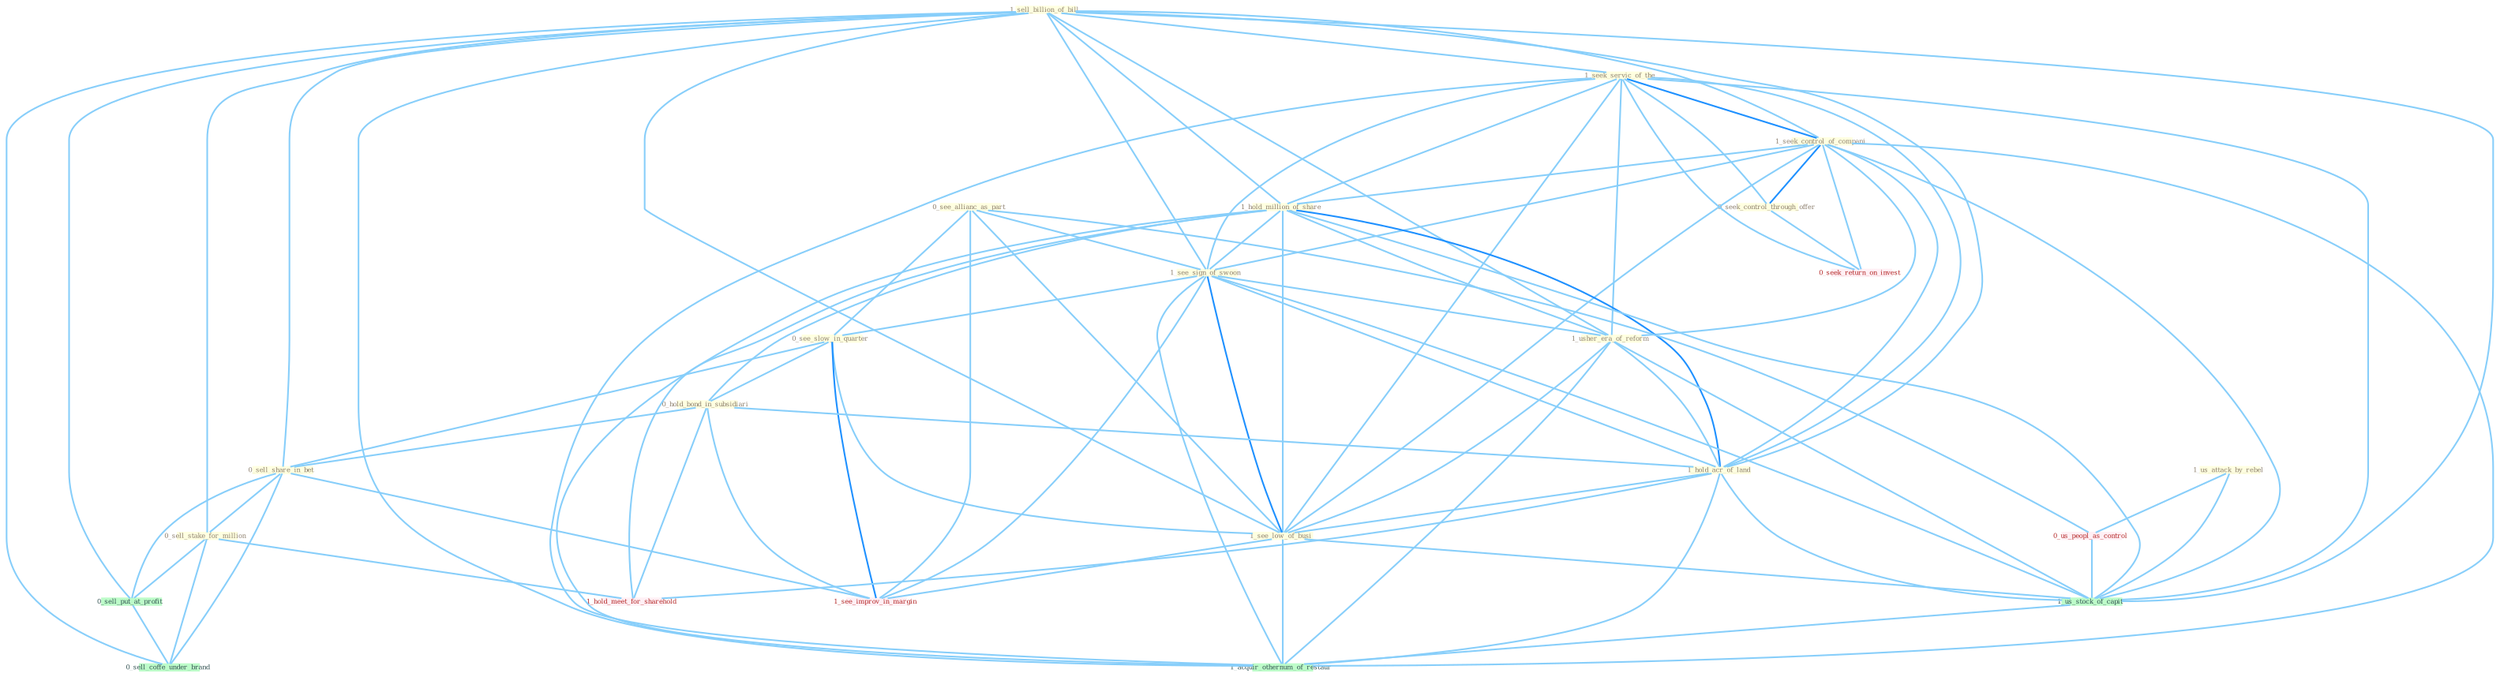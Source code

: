 Graph G{ 
    node
    [shape=polygon,style=filled,width=.5,height=.06,color="#BDFCC9",fixedsize=true,fontsize=4,
    fontcolor="#2f4f4f"];
    {node
    [color="#ffffe0", fontcolor="#8b7d6b"] "1_sell_billion_of_bill " "1_seek_servic_of_the " "1_seek_control_of_compani " "1_hold_million_of_share " "0_see_allianc_as_part " "1_us_attack_by_rebel " "1_see_sign_of_swoon " "1_usher_era_of_reform " "0_see_slow_in_quarter " "0_hold_bond_in_subsidiari " "1_hold_acr_of_land " "0_sell_share_in_bet " "0_seek_control_through_offer " "1_see_low_of_busi " "0_sell_stake_for_million "}
{node [color="#fff0f5", fontcolor="#b22222"] "0_us_peopl_as_control " "0_seek_return_on_invest " "1_see_improv_in_margin " "1_hold_meet_for_sharehold "}
edge [color="#B0E2FF"];

	"1_sell_billion_of_bill " -- "1_seek_servic_of_the " [w="1", color="#87cefa" ];
	"1_sell_billion_of_bill " -- "1_seek_control_of_compani " [w="1", color="#87cefa" ];
	"1_sell_billion_of_bill " -- "1_hold_million_of_share " [w="1", color="#87cefa" ];
	"1_sell_billion_of_bill " -- "1_see_sign_of_swoon " [w="1", color="#87cefa" ];
	"1_sell_billion_of_bill " -- "1_usher_era_of_reform " [w="1", color="#87cefa" ];
	"1_sell_billion_of_bill " -- "1_hold_acr_of_land " [w="1", color="#87cefa" ];
	"1_sell_billion_of_bill " -- "0_sell_share_in_bet " [w="1", color="#87cefa" ];
	"1_sell_billion_of_bill " -- "1_see_low_of_busi " [w="1", color="#87cefa" ];
	"1_sell_billion_of_bill " -- "0_sell_stake_for_million " [w="1", color="#87cefa" ];
	"1_sell_billion_of_bill " -- "0_sell_put_at_profit " [w="1", color="#87cefa" ];
	"1_sell_billion_of_bill " -- "1_us_stock_of_capit " [w="1", color="#87cefa" ];
	"1_sell_billion_of_bill " -- "0_sell_coffe_under_brand " [w="1", color="#87cefa" ];
	"1_sell_billion_of_bill " -- "1_acquir_othernum_of_restaur " [w="1", color="#87cefa" ];
	"1_seek_servic_of_the " -- "1_seek_control_of_compani " [w="2", color="#1e90ff" , len=0.8];
	"1_seek_servic_of_the " -- "1_hold_million_of_share " [w="1", color="#87cefa" ];
	"1_seek_servic_of_the " -- "1_see_sign_of_swoon " [w="1", color="#87cefa" ];
	"1_seek_servic_of_the " -- "1_usher_era_of_reform " [w="1", color="#87cefa" ];
	"1_seek_servic_of_the " -- "1_hold_acr_of_land " [w="1", color="#87cefa" ];
	"1_seek_servic_of_the " -- "0_seek_control_through_offer " [w="1", color="#87cefa" ];
	"1_seek_servic_of_the " -- "1_see_low_of_busi " [w="1", color="#87cefa" ];
	"1_seek_servic_of_the " -- "0_seek_return_on_invest " [w="1", color="#87cefa" ];
	"1_seek_servic_of_the " -- "1_us_stock_of_capit " [w="1", color="#87cefa" ];
	"1_seek_servic_of_the " -- "1_acquir_othernum_of_restaur " [w="1", color="#87cefa" ];
	"1_seek_control_of_compani " -- "1_hold_million_of_share " [w="1", color="#87cefa" ];
	"1_seek_control_of_compani " -- "1_see_sign_of_swoon " [w="1", color="#87cefa" ];
	"1_seek_control_of_compani " -- "1_usher_era_of_reform " [w="1", color="#87cefa" ];
	"1_seek_control_of_compani " -- "1_hold_acr_of_land " [w="1", color="#87cefa" ];
	"1_seek_control_of_compani " -- "0_seek_control_through_offer " [w="2", color="#1e90ff" , len=0.8];
	"1_seek_control_of_compani " -- "1_see_low_of_busi " [w="1", color="#87cefa" ];
	"1_seek_control_of_compani " -- "0_seek_return_on_invest " [w="1", color="#87cefa" ];
	"1_seek_control_of_compani " -- "1_us_stock_of_capit " [w="1", color="#87cefa" ];
	"1_seek_control_of_compani " -- "1_acquir_othernum_of_restaur " [w="1", color="#87cefa" ];
	"1_hold_million_of_share " -- "1_see_sign_of_swoon " [w="1", color="#87cefa" ];
	"1_hold_million_of_share " -- "1_usher_era_of_reform " [w="1", color="#87cefa" ];
	"1_hold_million_of_share " -- "0_hold_bond_in_subsidiari " [w="1", color="#87cefa" ];
	"1_hold_million_of_share " -- "1_hold_acr_of_land " [w="2", color="#1e90ff" , len=0.8];
	"1_hold_million_of_share " -- "1_see_low_of_busi " [w="1", color="#87cefa" ];
	"1_hold_million_of_share " -- "1_us_stock_of_capit " [w="1", color="#87cefa" ];
	"1_hold_million_of_share " -- "1_hold_meet_for_sharehold " [w="1", color="#87cefa" ];
	"1_hold_million_of_share " -- "1_acquir_othernum_of_restaur " [w="1", color="#87cefa" ];
	"0_see_allianc_as_part " -- "1_see_sign_of_swoon " [w="1", color="#87cefa" ];
	"0_see_allianc_as_part " -- "0_see_slow_in_quarter " [w="1", color="#87cefa" ];
	"0_see_allianc_as_part " -- "1_see_low_of_busi " [w="1", color="#87cefa" ];
	"0_see_allianc_as_part " -- "0_us_peopl_as_control " [w="1", color="#87cefa" ];
	"0_see_allianc_as_part " -- "1_see_improv_in_margin " [w="1", color="#87cefa" ];
	"1_us_attack_by_rebel " -- "0_us_peopl_as_control " [w="1", color="#87cefa" ];
	"1_us_attack_by_rebel " -- "1_us_stock_of_capit " [w="1", color="#87cefa" ];
	"1_see_sign_of_swoon " -- "1_usher_era_of_reform " [w="1", color="#87cefa" ];
	"1_see_sign_of_swoon " -- "0_see_slow_in_quarter " [w="1", color="#87cefa" ];
	"1_see_sign_of_swoon " -- "1_hold_acr_of_land " [w="1", color="#87cefa" ];
	"1_see_sign_of_swoon " -- "1_see_low_of_busi " [w="2", color="#1e90ff" , len=0.8];
	"1_see_sign_of_swoon " -- "1_us_stock_of_capit " [w="1", color="#87cefa" ];
	"1_see_sign_of_swoon " -- "1_see_improv_in_margin " [w="1", color="#87cefa" ];
	"1_see_sign_of_swoon " -- "1_acquir_othernum_of_restaur " [w="1", color="#87cefa" ];
	"1_usher_era_of_reform " -- "1_hold_acr_of_land " [w="1", color="#87cefa" ];
	"1_usher_era_of_reform " -- "1_see_low_of_busi " [w="1", color="#87cefa" ];
	"1_usher_era_of_reform " -- "1_us_stock_of_capit " [w="1", color="#87cefa" ];
	"1_usher_era_of_reform " -- "1_acquir_othernum_of_restaur " [w="1", color="#87cefa" ];
	"0_see_slow_in_quarter " -- "0_hold_bond_in_subsidiari " [w="1", color="#87cefa" ];
	"0_see_slow_in_quarter " -- "0_sell_share_in_bet " [w="1", color="#87cefa" ];
	"0_see_slow_in_quarter " -- "1_see_low_of_busi " [w="1", color="#87cefa" ];
	"0_see_slow_in_quarter " -- "1_see_improv_in_margin " [w="2", color="#1e90ff" , len=0.8];
	"0_hold_bond_in_subsidiari " -- "1_hold_acr_of_land " [w="1", color="#87cefa" ];
	"0_hold_bond_in_subsidiari " -- "0_sell_share_in_bet " [w="1", color="#87cefa" ];
	"0_hold_bond_in_subsidiari " -- "1_see_improv_in_margin " [w="1", color="#87cefa" ];
	"0_hold_bond_in_subsidiari " -- "1_hold_meet_for_sharehold " [w="1", color="#87cefa" ];
	"1_hold_acr_of_land " -- "1_see_low_of_busi " [w="1", color="#87cefa" ];
	"1_hold_acr_of_land " -- "1_us_stock_of_capit " [w="1", color="#87cefa" ];
	"1_hold_acr_of_land " -- "1_hold_meet_for_sharehold " [w="1", color="#87cefa" ];
	"1_hold_acr_of_land " -- "1_acquir_othernum_of_restaur " [w="1", color="#87cefa" ];
	"0_sell_share_in_bet " -- "0_sell_stake_for_million " [w="1", color="#87cefa" ];
	"0_sell_share_in_bet " -- "0_sell_put_at_profit " [w="1", color="#87cefa" ];
	"0_sell_share_in_bet " -- "1_see_improv_in_margin " [w="1", color="#87cefa" ];
	"0_sell_share_in_bet " -- "0_sell_coffe_under_brand " [w="1", color="#87cefa" ];
	"0_seek_control_through_offer " -- "0_seek_return_on_invest " [w="1", color="#87cefa" ];
	"1_see_low_of_busi " -- "1_us_stock_of_capit " [w="1", color="#87cefa" ];
	"1_see_low_of_busi " -- "1_see_improv_in_margin " [w="1", color="#87cefa" ];
	"1_see_low_of_busi " -- "1_acquir_othernum_of_restaur " [w="1", color="#87cefa" ];
	"0_sell_stake_for_million " -- "0_sell_put_at_profit " [w="1", color="#87cefa" ];
	"0_sell_stake_for_million " -- "0_sell_coffe_under_brand " [w="1", color="#87cefa" ];
	"0_sell_stake_for_million " -- "1_hold_meet_for_sharehold " [w="1", color="#87cefa" ];
	"0_us_peopl_as_control " -- "1_us_stock_of_capit " [w="1", color="#87cefa" ];
	"0_sell_put_at_profit " -- "0_sell_coffe_under_brand " [w="1", color="#87cefa" ];
	"1_us_stock_of_capit " -- "1_acquir_othernum_of_restaur " [w="1", color="#87cefa" ];
}